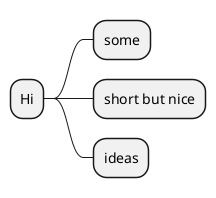{
  "sha1": "dkc2van0jw9yasqeq8d6d32w37ri3of",
  "insertion": {
    "when": "2024-06-01T09:03:03.124Z",
    "user": "plantuml@gmail.com"
  }
}
@startmindmap

<style>
node {
    HorizontalAlignment right
}
</style>
* Hi
** some
** short but nice
** ideas

@endmindmap
